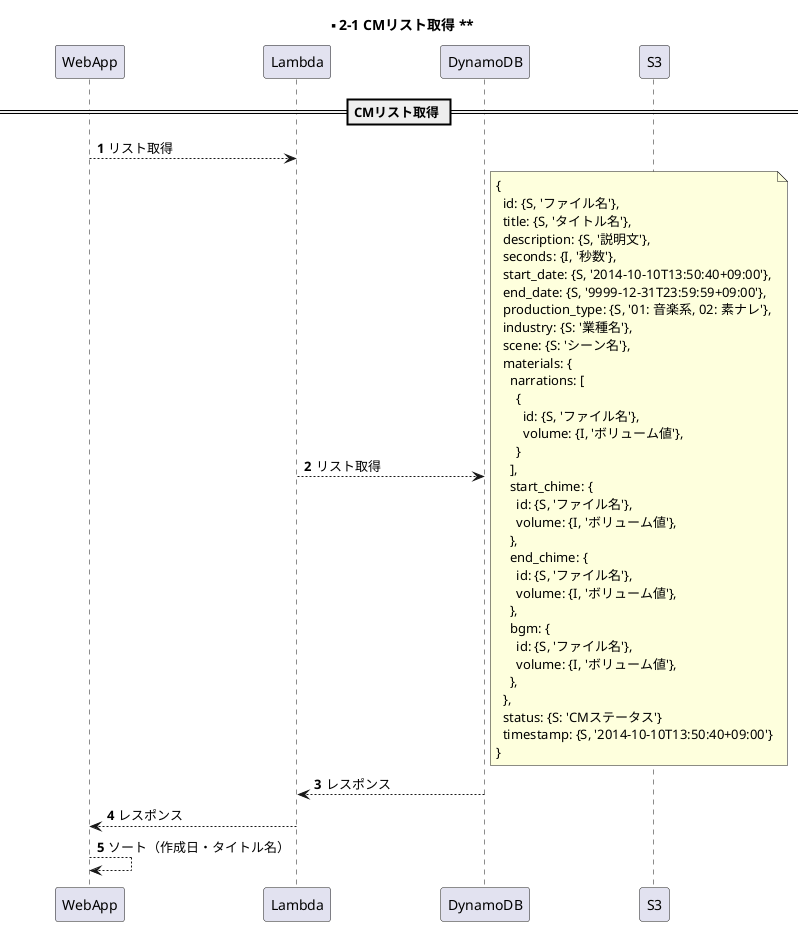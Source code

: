 @startuml s2-1

participant WebApp order 1
participant Lambda order 2
participant DynamoDB order 3
participant S3 order 4
skinparam ParticipantPadding 50
autonumber

title ** 2-1 CMリスト取得 **

== CMリスト取得 ==
WebApp --> Lambda: リスト取得
Lambda --> DynamoDB: リスト取得
note right
{
  id: {S, 'ファイル名'},
  title: {S, 'タイトル名'},
  description: {S, '説明文'},
  seconds: {I, '秒数'},
  start_date: {S, '2014-10-10T13:50:40+09:00'},
  end_date: {S, '9999-12-31T23:59:59+09:00'},
  production_type: {S, '01: 音楽系, 02: 素ナレ'},
  industry: {S: '業種名'},
  scene: {S: 'シーン名'},
  materials: {
    narrations: [
      {
        id: {S, 'ファイル名'},
        volume: {I, 'ボリューム値'},
      }
    ],
    start_chime: {
      id: {S, 'ファイル名'},
      volume: {I, 'ボリューム値'},
    },
    end_chime: {
      id: {S, 'ファイル名'},
      volume: {I, 'ボリューム値'},
    },
    bgm: {
      id: {S, 'ファイル名'},
      volume: {I, 'ボリューム値'},
    },
  },
  status: {S: 'CMステータス'}
  timestamp: {S, '2014-10-10T13:50:40+09:00'}
}
end note
Lambda <-- DynamoDB: レスポンス
WebApp <-- Lambda: レスポンス
WebApp --> WebApp: ソート（作成日・タイトル名）

@enduml